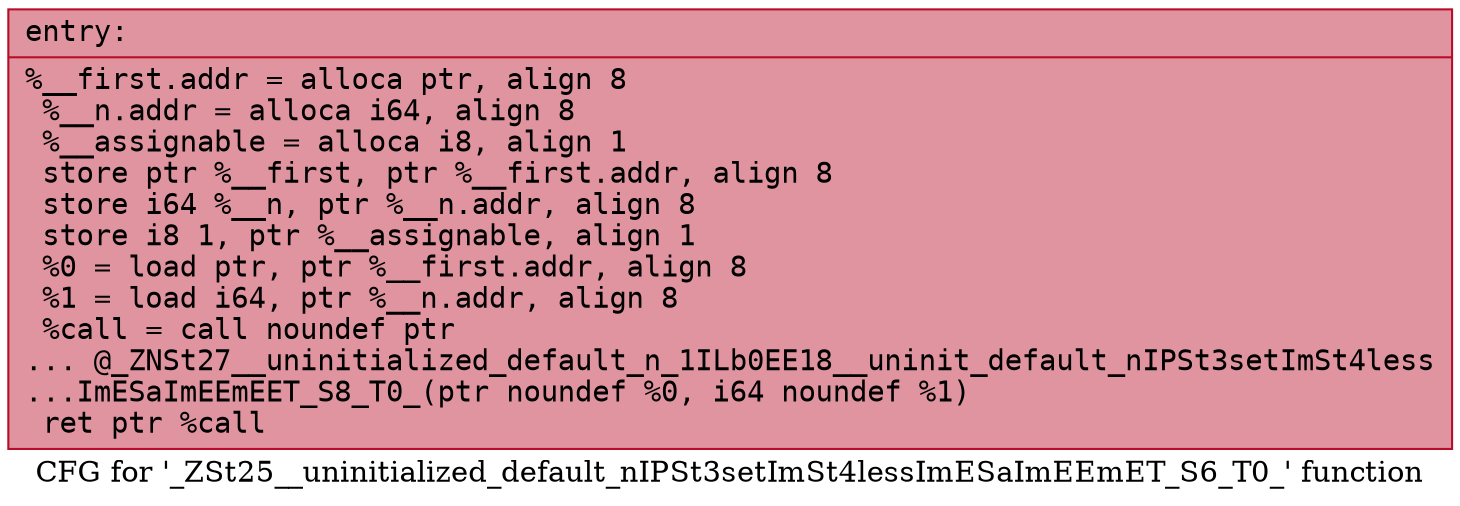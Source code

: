digraph "CFG for '_ZSt25__uninitialized_default_nIPSt3setImSt4lessImESaImEEmET_S6_T0_' function" {
	label="CFG for '_ZSt25__uninitialized_default_nIPSt3setImSt4lessImESaImEEmET_S6_T0_' function";

	Node0x560dca0fd9c0 [shape=record,color="#b70d28ff", style=filled, fillcolor="#b70d2870" fontname="Courier",label="{entry:\l|  %__first.addr = alloca ptr, align 8\l  %__n.addr = alloca i64, align 8\l  %__assignable = alloca i8, align 1\l  store ptr %__first, ptr %__first.addr, align 8\l  store i64 %__n, ptr %__n.addr, align 8\l  store i8 1, ptr %__assignable, align 1\l  %0 = load ptr, ptr %__first.addr, align 8\l  %1 = load i64, ptr %__n.addr, align 8\l  %call = call noundef ptr\l... @_ZNSt27__uninitialized_default_n_1ILb0EE18__uninit_default_nIPSt3setImSt4less\l...ImESaImEEmEET_S8_T0_(ptr noundef %0, i64 noundef %1)\l  ret ptr %call\l}"];
}
